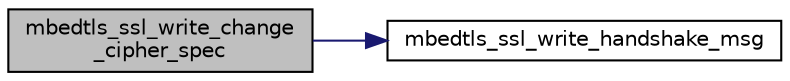digraph "mbedtls_ssl_write_change_cipher_spec"
{
 // LATEX_PDF_SIZE
  edge [fontname="Helvetica",fontsize="10",labelfontname="Helvetica",labelfontsize="10"];
  node [fontname="Helvetica",fontsize="10",shape=record];
  rankdir="LR";
  Node1 [label="mbedtls_ssl_write_change\l_cipher_spec",height=0.2,width=0.4,color="black", fillcolor="grey75", style="filled", fontcolor="black",tooltip=" "];
  Node1 -> Node2 [color="midnightblue",fontsize="10",style="solid",fontname="Helvetica"];
  Node2 [label="mbedtls_ssl_write_handshake_msg",height=0.2,width=0.4,color="black", fillcolor="white", style="filled",URL="$d4/df9/ssl__tls_8c.html#a8fe627c62fdc4ba7225f59b7f1596a95",tooltip=" "];
}
